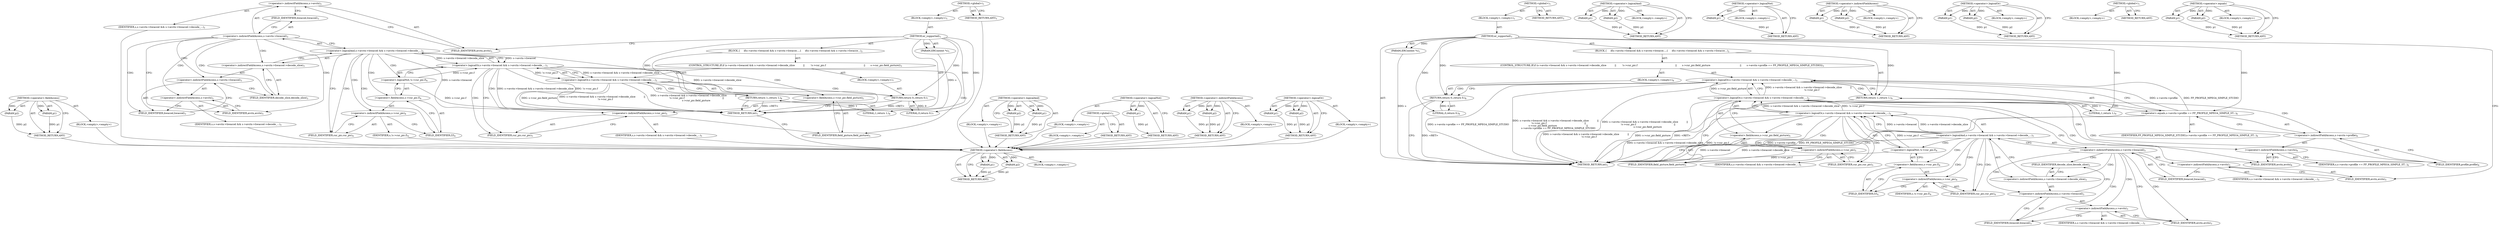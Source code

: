 digraph "&lt;global&gt;" {
vulnerable_89 [label=<(METHOD,&lt;operator&gt;.fieldAccess)>];
vulnerable_90 [label=<(PARAM,p1)>];
vulnerable_91 [label=<(PARAM,p2)>];
vulnerable_92 [label=<(BLOCK,&lt;empty&gt;,&lt;empty&gt;)>];
vulnerable_93 [label=<(METHOD_RETURN,ANY)>];
vulnerable_6 [label=<(METHOD,&lt;global&gt;)<SUB>1</SUB>>];
vulnerable_7 [label=<(BLOCK,&lt;empty&gt;,&lt;empty&gt;)<SUB>1</SUB>>];
vulnerable_8 [label=<(METHOD,er_supported)<SUB>1</SUB>>];
vulnerable_9 [label=<(PARAM,ERContext *s)<SUB>1</SUB>>];
vulnerable_10 [label=<(BLOCK,{
     if(s-&gt;avctx-&gt;hwaccel &amp;&amp; s-&gt;avctx-&gt;hwacce...,{
     if(s-&gt;avctx-&gt;hwaccel &amp;&amp; s-&gt;avctx-&gt;hwacce...)<SUB>2</SUB>>];
vulnerable_11 [label=<(CONTROL_STRUCTURE,IF,if (s-&gt;avctx-&gt;hwaccel &amp;&amp; s-&gt;avctx-&gt;hwaccel-&gt;decode_slice           ||
        !s-&gt;cur_pic.f                                                  ||
       s-&gt;cur_pic.field_picture                                       ||
       s-&gt;avctx-&gt;profile == FF_PROFILE_MPEG4_SIMPLE_STUDIO))<SUB>3</SUB>>];
vulnerable_12 [label=<(&lt;operator&gt;.logicalOr,s-&gt;avctx-&gt;hwaccel &amp;&amp; s-&gt;avctx-&gt;hwaccel-&gt;decode_...)<SUB>3</SUB>>];
vulnerable_13 [label=<(&lt;operator&gt;.logicalOr,s-&gt;avctx-&gt;hwaccel &amp;&amp; s-&gt;avctx-&gt;hwaccel-&gt;decode_...)<SUB>3</SUB>>];
vulnerable_14 [label=<(&lt;operator&gt;.logicalOr,s-&gt;avctx-&gt;hwaccel &amp;&amp; s-&gt;avctx-&gt;hwaccel-&gt;decode_...)<SUB>3</SUB>>];
vulnerable_15 [label=<(&lt;operator&gt;.logicalAnd,s-&gt;avctx-&gt;hwaccel &amp;&amp; s-&gt;avctx-&gt;hwaccel-&gt;decode_...)<SUB>3</SUB>>];
vulnerable_16 [label=<(&lt;operator&gt;.indirectFieldAccess,s-&gt;avctx-&gt;hwaccel)<SUB>3</SUB>>];
vulnerable_17 [label=<(&lt;operator&gt;.indirectFieldAccess,s-&gt;avctx)<SUB>3</SUB>>];
vulnerable_18 [label=<(IDENTIFIER,s,s-&gt;avctx-&gt;hwaccel &amp;&amp; s-&gt;avctx-&gt;hwaccel-&gt;decode_...)<SUB>3</SUB>>];
vulnerable_19 [label=<(FIELD_IDENTIFIER,avctx,avctx)<SUB>3</SUB>>];
vulnerable_20 [label=<(FIELD_IDENTIFIER,hwaccel,hwaccel)<SUB>3</SUB>>];
vulnerable_21 [label=<(&lt;operator&gt;.indirectFieldAccess,s-&gt;avctx-&gt;hwaccel-&gt;decode_slice)<SUB>3</SUB>>];
vulnerable_22 [label=<(&lt;operator&gt;.indirectFieldAccess,s-&gt;avctx-&gt;hwaccel)<SUB>3</SUB>>];
vulnerable_23 [label=<(&lt;operator&gt;.indirectFieldAccess,s-&gt;avctx)<SUB>3</SUB>>];
vulnerable_24 [label=<(IDENTIFIER,s,s-&gt;avctx-&gt;hwaccel &amp;&amp; s-&gt;avctx-&gt;hwaccel-&gt;decode_...)<SUB>3</SUB>>];
vulnerable_25 [label=<(FIELD_IDENTIFIER,avctx,avctx)<SUB>3</SUB>>];
vulnerable_26 [label=<(FIELD_IDENTIFIER,hwaccel,hwaccel)<SUB>3</SUB>>];
vulnerable_27 [label=<(FIELD_IDENTIFIER,decode_slice,decode_slice)<SUB>3</SUB>>];
vulnerable_28 [label=<(&lt;operator&gt;.logicalNot,!s-&gt;cur_pic.f)<SUB>4</SUB>>];
vulnerable_29 [label=<(&lt;operator&gt;.fieldAccess,s-&gt;cur_pic.f)<SUB>4</SUB>>];
vulnerable_30 [label=<(&lt;operator&gt;.indirectFieldAccess,s-&gt;cur_pic)<SUB>4</SUB>>];
vulnerable_31 [label=<(IDENTIFIER,s,!s-&gt;cur_pic.f)<SUB>4</SUB>>];
vulnerable_32 [label=<(FIELD_IDENTIFIER,cur_pic,cur_pic)<SUB>4</SUB>>];
vulnerable_33 [label=<(FIELD_IDENTIFIER,f,f)<SUB>4</SUB>>];
vulnerable_34 [label=<(&lt;operator&gt;.fieldAccess,s-&gt;cur_pic.field_picture)<SUB>5</SUB>>];
vulnerable_35 [label=<(&lt;operator&gt;.indirectFieldAccess,s-&gt;cur_pic)<SUB>5</SUB>>];
vulnerable_36 [label=<(IDENTIFIER,s,s-&gt;avctx-&gt;hwaccel &amp;&amp; s-&gt;avctx-&gt;hwaccel-&gt;decode_...)<SUB>5</SUB>>];
vulnerable_37 [label=<(FIELD_IDENTIFIER,cur_pic,cur_pic)<SUB>5</SUB>>];
vulnerable_38 [label=<(FIELD_IDENTIFIER,field_picture,field_picture)<SUB>5</SUB>>];
vulnerable_39 [label=<(&lt;operator&gt;.equals,s-&gt;avctx-&gt;profile == FF_PROFILE_MPEG4_SIMPLE_ST...)<SUB>6</SUB>>];
vulnerable_40 [label=<(&lt;operator&gt;.indirectFieldAccess,s-&gt;avctx-&gt;profile)<SUB>6</SUB>>];
vulnerable_41 [label=<(&lt;operator&gt;.indirectFieldAccess,s-&gt;avctx)<SUB>6</SUB>>];
vulnerable_42 [label=<(IDENTIFIER,s,s-&gt;avctx-&gt;profile == FF_PROFILE_MPEG4_SIMPLE_ST...)<SUB>6</SUB>>];
vulnerable_43 [label=<(FIELD_IDENTIFIER,avctx,avctx)<SUB>6</SUB>>];
vulnerable_44 [label=<(FIELD_IDENTIFIER,profile,profile)<SUB>6</SUB>>];
vulnerable_45 [label=<(IDENTIFIER,FF_PROFILE_MPEG4_SIMPLE_STUDIO,s-&gt;avctx-&gt;profile == FF_PROFILE_MPEG4_SIMPLE_ST...)<SUB>6</SUB>>];
vulnerable_46 [label=<(BLOCK,&lt;empty&gt;,&lt;empty&gt;)<SUB>8</SUB>>];
vulnerable_47 [label=<(RETURN,return 0;,return 0;)<SUB>8</SUB>>];
vulnerable_48 [label=<(LITERAL,0,return 0;)<SUB>8</SUB>>];
vulnerable_49 [label=<(RETURN,return 1;,return 1;)<SUB>9</SUB>>];
vulnerable_50 [label=<(LITERAL,1,return 1;)<SUB>9</SUB>>];
vulnerable_51 [label=<(METHOD_RETURN,int)<SUB>1</SUB>>];
vulnerable_53 [label=<(METHOD_RETURN,ANY)<SUB>1</SUB>>];
vulnerable_75 [label=<(METHOD,&lt;operator&gt;.logicalAnd)>];
vulnerable_76 [label=<(PARAM,p1)>];
vulnerable_77 [label=<(PARAM,p2)>];
vulnerable_78 [label=<(BLOCK,&lt;empty&gt;,&lt;empty&gt;)>];
vulnerable_79 [label=<(METHOD_RETURN,ANY)>];
vulnerable_85 [label=<(METHOD,&lt;operator&gt;.logicalNot)>];
vulnerable_86 [label=<(PARAM,p1)>];
vulnerable_87 [label=<(BLOCK,&lt;empty&gt;,&lt;empty&gt;)>];
vulnerable_88 [label=<(METHOD_RETURN,ANY)>];
vulnerable_80 [label=<(METHOD,&lt;operator&gt;.indirectFieldAccess)>];
vulnerable_81 [label=<(PARAM,p1)>];
vulnerable_82 [label=<(PARAM,p2)>];
vulnerable_83 [label=<(BLOCK,&lt;empty&gt;,&lt;empty&gt;)>];
vulnerable_84 [label=<(METHOD_RETURN,ANY)>];
vulnerable_70 [label=<(METHOD,&lt;operator&gt;.logicalOr)>];
vulnerable_71 [label=<(PARAM,p1)>];
vulnerable_72 [label=<(PARAM,p2)>];
vulnerable_73 [label=<(BLOCK,&lt;empty&gt;,&lt;empty&gt;)>];
vulnerable_74 [label=<(METHOD_RETURN,ANY)>];
vulnerable_64 [label=<(METHOD,&lt;global&gt;)<SUB>1</SUB>>];
vulnerable_65 [label=<(BLOCK,&lt;empty&gt;,&lt;empty&gt;)>];
vulnerable_66 [label=<(METHOD_RETURN,ANY)>];
vulnerable_94 [label=<(METHOD,&lt;operator&gt;.equals)>];
vulnerable_95 [label=<(PARAM,p1)>];
vulnerable_96 [label=<(PARAM,p2)>];
vulnerable_97 [label=<(BLOCK,&lt;empty&gt;,&lt;empty&gt;)>];
vulnerable_98 [label=<(METHOD_RETURN,ANY)>];
fixed_81 [label=<(METHOD,&lt;operator&gt;.fieldAccess)>];
fixed_82 [label=<(PARAM,p1)>];
fixed_83 [label=<(PARAM,p2)>];
fixed_84 [label=<(BLOCK,&lt;empty&gt;,&lt;empty&gt;)>];
fixed_85 [label=<(METHOD_RETURN,ANY)>];
fixed_6 [label=<(METHOD,&lt;global&gt;)<SUB>1</SUB>>];
fixed_7 [label=<(BLOCK,&lt;empty&gt;,&lt;empty&gt;)<SUB>1</SUB>>];
fixed_8 [label=<(METHOD,er_supported)<SUB>1</SUB>>];
fixed_9 [label=<(PARAM,ERContext *s)<SUB>1</SUB>>];
fixed_10 [label=<(BLOCK,{
     if(s-&gt;avctx-&gt;hwaccel &amp;&amp; s-&gt;avctx-&gt;hwacce...,{
     if(s-&gt;avctx-&gt;hwaccel &amp;&amp; s-&gt;avctx-&gt;hwacce...)<SUB>2</SUB>>];
fixed_11 [label=<(CONTROL_STRUCTURE,IF,if (s-&gt;avctx-&gt;hwaccel &amp;&amp; s-&gt;avctx-&gt;hwaccel-&gt;decode_slice           ||
        !s-&gt;cur_pic.f                                                  ||
       s-&gt;cur_pic.field_picture))<SUB>3</SUB>>];
fixed_12 [label=<(&lt;operator&gt;.logicalOr,s-&gt;avctx-&gt;hwaccel &amp;&amp; s-&gt;avctx-&gt;hwaccel-&gt;decode_...)<SUB>3</SUB>>];
fixed_13 [label=<(&lt;operator&gt;.logicalOr,s-&gt;avctx-&gt;hwaccel &amp;&amp; s-&gt;avctx-&gt;hwaccel-&gt;decode_...)<SUB>3</SUB>>];
fixed_14 [label=<(&lt;operator&gt;.logicalAnd,s-&gt;avctx-&gt;hwaccel &amp;&amp; s-&gt;avctx-&gt;hwaccel-&gt;decode_...)<SUB>3</SUB>>];
fixed_15 [label=<(&lt;operator&gt;.indirectFieldAccess,s-&gt;avctx-&gt;hwaccel)<SUB>3</SUB>>];
fixed_16 [label=<(&lt;operator&gt;.indirectFieldAccess,s-&gt;avctx)<SUB>3</SUB>>];
fixed_17 [label=<(IDENTIFIER,s,s-&gt;avctx-&gt;hwaccel &amp;&amp; s-&gt;avctx-&gt;hwaccel-&gt;decode_...)<SUB>3</SUB>>];
fixed_18 [label=<(FIELD_IDENTIFIER,avctx,avctx)<SUB>3</SUB>>];
fixed_19 [label=<(FIELD_IDENTIFIER,hwaccel,hwaccel)<SUB>3</SUB>>];
fixed_20 [label=<(&lt;operator&gt;.indirectFieldAccess,s-&gt;avctx-&gt;hwaccel-&gt;decode_slice)<SUB>3</SUB>>];
fixed_21 [label=<(&lt;operator&gt;.indirectFieldAccess,s-&gt;avctx-&gt;hwaccel)<SUB>3</SUB>>];
fixed_22 [label=<(&lt;operator&gt;.indirectFieldAccess,s-&gt;avctx)<SUB>3</SUB>>];
fixed_23 [label=<(IDENTIFIER,s,s-&gt;avctx-&gt;hwaccel &amp;&amp; s-&gt;avctx-&gt;hwaccel-&gt;decode_...)<SUB>3</SUB>>];
fixed_24 [label=<(FIELD_IDENTIFIER,avctx,avctx)<SUB>3</SUB>>];
fixed_25 [label=<(FIELD_IDENTIFIER,hwaccel,hwaccel)<SUB>3</SUB>>];
fixed_26 [label=<(FIELD_IDENTIFIER,decode_slice,decode_slice)<SUB>3</SUB>>];
fixed_27 [label=<(&lt;operator&gt;.logicalNot,!s-&gt;cur_pic.f)<SUB>4</SUB>>];
fixed_28 [label=<(&lt;operator&gt;.fieldAccess,s-&gt;cur_pic.f)<SUB>4</SUB>>];
fixed_29 [label=<(&lt;operator&gt;.indirectFieldAccess,s-&gt;cur_pic)<SUB>4</SUB>>];
fixed_30 [label=<(IDENTIFIER,s,!s-&gt;cur_pic.f)<SUB>4</SUB>>];
fixed_31 [label=<(FIELD_IDENTIFIER,cur_pic,cur_pic)<SUB>4</SUB>>];
fixed_32 [label=<(FIELD_IDENTIFIER,f,f)<SUB>4</SUB>>];
fixed_33 [label=<(&lt;operator&gt;.fieldAccess,s-&gt;cur_pic.field_picture)<SUB>5</SUB>>];
fixed_34 [label=<(&lt;operator&gt;.indirectFieldAccess,s-&gt;cur_pic)<SUB>5</SUB>>];
fixed_35 [label=<(IDENTIFIER,s,s-&gt;avctx-&gt;hwaccel &amp;&amp; s-&gt;avctx-&gt;hwaccel-&gt;decode_...)<SUB>5</SUB>>];
fixed_36 [label=<(FIELD_IDENTIFIER,cur_pic,cur_pic)<SUB>5</SUB>>];
fixed_37 [label=<(FIELD_IDENTIFIER,field_picture,field_picture)<SUB>5</SUB>>];
fixed_38 [label=<(BLOCK,&lt;empty&gt;,&lt;empty&gt;)<SUB>7</SUB>>];
fixed_39 [label=<(RETURN,return 0;,return 0;)<SUB>7</SUB>>];
fixed_40 [label=<(LITERAL,0,return 0;)<SUB>7</SUB>>];
fixed_41 [label=<(RETURN,return 1;,return 1;)<SUB>8</SUB>>];
fixed_42 [label=<(LITERAL,1,return 1;)<SUB>8</SUB>>];
fixed_43 [label=<(METHOD_RETURN,int)<SUB>1</SUB>>];
fixed_45 [label=<(METHOD_RETURN,ANY)<SUB>1</SUB>>];
fixed_67 [label=<(METHOD,&lt;operator&gt;.logicalAnd)>];
fixed_68 [label=<(PARAM,p1)>];
fixed_69 [label=<(PARAM,p2)>];
fixed_70 [label=<(BLOCK,&lt;empty&gt;,&lt;empty&gt;)>];
fixed_71 [label=<(METHOD_RETURN,ANY)>];
fixed_77 [label=<(METHOD,&lt;operator&gt;.logicalNot)>];
fixed_78 [label=<(PARAM,p1)>];
fixed_79 [label=<(BLOCK,&lt;empty&gt;,&lt;empty&gt;)>];
fixed_80 [label=<(METHOD_RETURN,ANY)>];
fixed_72 [label=<(METHOD,&lt;operator&gt;.indirectFieldAccess)>];
fixed_73 [label=<(PARAM,p1)>];
fixed_74 [label=<(PARAM,p2)>];
fixed_75 [label=<(BLOCK,&lt;empty&gt;,&lt;empty&gt;)>];
fixed_76 [label=<(METHOD_RETURN,ANY)>];
fixed_62 [label=<(METHOD,&lt;operator&gt;.logicalOr)>];
fixed_63 [label=<(PARAM,p1)>];
fixed_64 [label=<(PARAM,p2)>];
fixed_65 [label=<(BLOCK,&lt;empty&gt;,&lt;empty&gt;)>];
fixed_66 [label=<(METHOD_RETURN,ANY)>];
fixed_56 [label=<(METHOD,&lt;global&gt;)<SUB>1</SUB>>];
fixed_57 [label=<(BLOCK,&lt;empty&gt;,&lt;empty&gt;)>];
fixed_58 [label=<(METHOD_RETURN,ANY)>];
vulnerable_89 -> vulnerable_90  [key=0, label="AST: "];
vulnerable_89 -> vulnerable_90  [key=1, label="DDG: "];
vulnerable_89 -> vulnerable_92  [key=0, label="AST: "];
vulnerable_89 -> vulnerable_91  [key=0, label="AST: "];
vulnerable_89 -> vulnerable_91  [key=1, label="DDG: "];
vulnerable_89 -> vulnerable_93  [key=0, label="AST: "];
vulnerable_89 -> vulnerable_93  [key=1, label="CFG: "];
vulnerable_90 -> vulnerable_93  [key=0, label="DDG: p1"];
vulnerable_91 -> vulnerable_93  [key=0, label="DDG: p2"];
vulnerable_6 -> vulnerable_7  [key=0, label="AST: "];
vulnerable_6 -> vulnerable_53  [key=0, label="AST: "];
vulnerable_6 -> vulnerable_53  [key=1, label="CFG: "];
vulnerable_7 -> vulnerable_8  [key=0, label="AST: "];
vulnerable_8 -> vulnerable_9  [key=0, label="AST: "];
vulnerable_8 -> vulnerable_9  [key=1, label="DDG: "];
vulnerable_8 -> vulnerable_10  [key=0, label="AST: "];
vulnerable_8 -> vulnerable_51  [key=0, label="AST: "];
vulnerable_8 -> vulnerable_19  [key=0, label="CFG: "];
vulnerable_8 -> vulnerable_49  [key=0, label="DDG: "];
vulnerable_8 -> vulnerable_50  [key=0, label="DDG: "];
vulnerable_8 -> vulnerable_47  [key=0, label="DDG: "];
vulnerable_8 -> vulnerable_39  [key=0, label="DDG: "];
vulnerable_8 -> vulnerable_48  [key=0, label="DDG: "];
vulnerable_9 -> vulnerable_51  [key=0, label="DDG: s"];
vulnerable_10 -> vulnerable_11  [key=0, label="AST: "];
vulnerable_10 -> vulnerable_49  [key=0, label="AST: "];
vulnerable_11 -> vulnerable_12  [key=0, label="AST: "];
vulnerable_11 -> vulnerable_46  [key=0, label="AST: "];
vulnerable_12 -> vulnerable_13  [key=0, label="AST: "];
vulnerable_12 -> vulnerable_39  [key=0, label="AST: "];
vulnerable_12 -> vulnerable_47  [key=0, label="CFG: "];
vulnerable_12 -> vulnerable_47  [key=1, label="CDG: "];
vulnerable_12 -> vulnerable_49  [key=0, label="CFG: "];
vulnerable_12 -> vulnerable_49  [key=1, label="CDG: "];
vulnerable_12 -> vulnerable_51  [key=0, label="DDG: s-&gt;avctx-&gt;hwaccel &amp;&amp; s-&gt;avctx-&gt;hwaccel-&gt;decode_slice           ||
        !s-&gt;cur_pic.f                                                  ||
       s-&gt;cur_pic.field_picture"];
vulnerable_12 -> vulnerable_51  [key=1, label="DDG: s-&gt;avctx-&gt;profile == FF_PROFILE_MPEG4_SIMPLE_STUDIO"];
vulnerable_12 -> vulnerable_51  [key=2, label="DDG: s-&gt;avctx-&gt;hwaccel &amp;&amp; s-&gt;avctx-&gt;hwaccel-&gt;decode_slice           ||
        !s-&gt;cur_pic.f                                                  ||
       s-&gt;cur_pic.field_picture                                       ||
       s-&gt;avctx-&gt;profile == FF_PROFILE_MPEG4_SIMPLE_STUDIO"];
vulnerable_13 -> vulnerable_14  [key=0, label="AST: "];
vulnerable_13 -> vulnerable_34  [key=0, label="AST: "];
vulnerable_13 -> vulnerable_12  [key=0, label="CFG: "];
vulnerable_13 -> vulnerable_12  [key=1, label="DDG: s-&gt;avctx-&gt;hwaccel &amp;&amp; s-&gt;avctx-&gt;hwaccel-&gt;decode_slice           ||
        !s-&gt;cur_pic.f"];
vulnerable_13 -> vulnerable_12  [key=2, label="DDG: s-&gt;cur_pic.field_picture"];
vulnerable_13 -> vulnerable_43  [key=0, label="CFG: "];
vulnerable_13 -> vulnerable_43  [key=1, label="CDG: "];
vulnerable_13 -> vulnerable_51  [key=0, label="DDG: s-&gt;avctx-&gt;hwaccel &amp;&amp; s-&gt;avctx-&gt;hwaccel-&gt;decode_slice           ||
        !s-&gt;cur_pic.f"];
vulnerable_13 -> vulnerable_51  [key=1, label="DDG: s-&gt;cur_pic.field_picture"];
vulnerable_13 -> vulnerable_41  [key=0, label="CDG: "];
vulnerable_13 -> vulnerable_40  [key=0, label="CDG: "];
vulnerable_13 -> vulnerable_44  [key=0, label="CDG: "];
vulnerable_13 -> vulnerable_39  [key=0, label="CDG: "];
vulnerable_14 -> vulnerable_15  [key=0, label="AST: "];
vulnerable_14 -> vulnerable_28  [key=0, label="AST: "];
vulnerable_14 -> vulnerable_13  [key=0, label="CFG: "];
vulnerable_14 -> vulnerable_13  [key=1, label="DDG: s-&gt;avctx-&gt;hwaccel &amp;&amp; s-&gt;avctx-&gt;hwaccel-&gt;decode_slice"];
vulnerable_14 -> vulnerable_13  [key=2, label="DDG: !s-&gt;cur_pic.f"];
vulnerable_14 -> vulnerable_37  [key=0, label="CFG: "];
vulnerable_14 -> vulnerable_37  [key=1, label="CDG: "];
vulnerable_14 -> vulnerable_51  [key=0, label="DDG: s-&gt;avctx-&gt;hwaccel &amp;&amp; s-&gt;avctx-&gt;hwaccel-&gt;decode_slice"];
vulnerable_14 -> vulnerable_51  [key=1, label="DDG: !s-&gt;cur_pic.f"];
vulnerable_14 -> vulnerable_34  [key=0, label="CDG: "];
vulnerable_14 -> vulnerable_38  [key=0, label="CDG: "];
vulnerable_14 -> vulnerable_35  [key=0, label="CDG: "];
vulnerable_15 -> vulnerable_16  [key=0, label="AST: "];
vulnerable_15 -> vulnerable_21  [key=0, label="AST: "];
vulnerable_15 -> vulnerable_14  [key=0, label="CFG: "];
vulnerable_15 -> vulnerable_14  [key=1, label="DDG: s-&gt;avctx-&gt;hwaccel"];
vulnerable_15 -> vulnerable_14  [key=2, label="DDG: s-&gt;avctx-&gt;hwaccel-&gt;decode_slice"];
vulnerable_15 -> vulnerable_32  [key=0, label="CFG: "];
vulnerable_15 -> vulnerable_32  [key=1, label="CDG: "];
vulnerable_15 -> vulnerable_51  [key=0, label="DDG: s-&gt;avctx-&gt;hwaccel"];
vulnerable_15 -> vulnerable_51  [key=1, label="DDG: s-&gt;avctx-&gt;hwaccel-&gt;decode_slice"];
vulnerable_15 -> vulnerable_30  [key=0, label="CDG: "];
vulnerable_15 -> vulnerable_33  [key=0, label="CDG: "];
vulnerable_15 -> vulnerable_28  [key=0, label="CDG: "];
vulnerable_15 -> vulnerable_29  [key=0, label="CDG: "];
vulnerable_16 -> vulnerable_17  [key=0, label="AST: "];
vulnerable_16 -> vulnerable_20  [key=0, label="AST: "];
vulnerable_16 -> vulnerable_15  [key=0, label="CFG: "];
vulnerable_16 -> vulnerable_25  [key=0, label="CFG: "];
vulnerable_16 -> vulnerable_25  [key=1, label="CDG: "];
vulnerable_16 -> vulnerable_21  [key=0, label="CDG: "];
vulnerable_16 -> vulnerable_26  [key=0, label="CDG: "];
vulnerable_16 -> vulnerable_23  [key=0, label="CDG: "];
vulnerable_16 -> vulnerable_22  [key=0, label="CDG: "];
vulnerable_16 -> vulnerable_27  [key=0, label="CDG: "];
vulnerable_17 -> vulnerable_18  [key=0, label="AST: "];
vulnerable_17 -> vulnerable_19  [key=0, label="AST: "];
vulnerable_17 -> vulnerable_20  [key=0, label="CFG: "];
vulnerable_19 -> vulnerable_17  [key=0, label="CFG: "];
vulnerable_20 -> vulnerable_16  [key=0, label="CFG: "];
vulnerable_21 -> vulnerable_22  [key=0, label="AST: "];
vulnerable_21 -> vulnerable_27  [key=0, label="AST: "];
vulnerable_21 -> vulnerable_15  [key=0, label="CFG: "];
vulnerable_22 -> vulnerable_23  [key=0, label="AST: "];
vulnerable_22 -> vulnerable_26  [key=0, label="AST: "];
vulnerable_22 -> vulnerable_27  [key=0, label="CFG: "];
vulnerable_23 -> vulnerable_24  [key=0, label="AST: "];
vulnerable_23 -> vulnerable_25  [key=0, label="AST: "];
vulnerable_23 -> vulnerable_26  [key=0, label="CFG: "];
vulnerable_25 -> vulnerable_23  [key=0, label="CFG: "];
vulnerable_26 -> vulnerable_22  [key=0, label="CFG: "];
vulnerable_27 -> vulnerable_21  [key=0, label="CFG: "];
vulnerable_28 -> vulnerable_29  [key=0, label="AST: "];
vulnerable_28 -> vulnerable_14  [key=0, label="CFG: "];
vulnerable_28 -> vulnerable_14  [key=1, label="DDG: s-&gt;cur_pic.f"];
vulnerable_28 -> vulnerable_51  [key=0, label="DDG: s-&gt;cur_pic.f"];
vulnerable_29 -> vulnerable_30  [key=0, label="AST: "];
vulnerable_29 -> vulnerable_33  [key=0, label="AST: "];
vulnerable_29 -> vulnerable_28  [key=0, label="CFG: "];
vulnerable_30 -> vulnerable_31  [key=0, label="AST: "];
vulnerable_30 -> vulnerable_32  [key=0, label="AST: "];
vulnerable_30 -> vulnerable_33  [key=0, label="CFG: "];
vulnerable_32 -> vulnerable_30  [key=0, label="CFG: "];
vulnerable_33 -> vulnerable_29  [key=0, label="CFG: "];
vulnerable_34 -> vulnerable_35  [key=0, label="AST: "];
vulnerable_34 -> vulnerable_38  [key=0, label="AST: "];
vulnerable_34 -> vulnerable_13  [key=0, label="CFG: "];
vulnerable_35 -> vulnerable_36  [key=0, label="AST: "];
vulnerable_35 -> vulnerable_37  [key=0, label="AST: "];
vulnerable_35 -> vulnerable_38  [key=0, label="CFG: "];
vulnerable_37 -> vulnerable_35  [key=0, label="CFG: "];
vulnerable_38 -> vulnerable_34  [key=0, label="CFG: "];
vulnerable_39 -> vulnerable_40  [key=0, label="AST: "];
vulnerable_39 -> vulnerable_45  [key=0, label="AST: "];
vulnerable_39 -> vulnerable_12  [key=0, label="CFG: "];
vulnerable_39 -> vulnerable_12  [key=1, label="DDG: s-&gt;avctx-&gt;profile"];
vulnerable_39 -> vulnerable_12  [key=2, label="DDG: FF_PROFILE_MPEG4_SIMPLE_STUDIO"];
vulnerable_39 -> vulnerable_51  [key=0, label="DDG: s-&gt;avctx-&gt;profile"];
vulnerable_39 -> vulnerable_51  [key=1, label="DDG: FF_PROFILE_MPEG4_SIMPLE_STUDIO"];
vulnerable_40 -> vulnerable_41  [key=0, label="AST: "];
vulnerable_40 -> vulnerable_44  [key=0, label="AST: "];
vulnerable_40 -> vulnerable_39  [key=0, label="CFG: "];
vulnerable_41 -> vulnerable_42  [key=0, label="AST: "];
vulnerable_41 -> vulnerable_43  [key=0, label="AST: "];
vulnerable_41 -> vulnerable_44  [key=0, label="CFG: "];
vulnerable_43 -> vulnerable_41  [key=0, label="CFG: "];
vulnerable_44 -> vulnerable_40  [key=0, label="CFG: "];
vulnerable_46 -> vulnerable_47  [key=0, label="AST: "];
vulnerable_47 -> vulnerable_48  [key=0, label="AST: "];
vulnerable_47 -> vulnerable_51  [key=0, label="CFG: "];
vulnerable_47 -> vulnerable_51  [key=1, label="DDG: &lt;RET&gt;"];
vulnerable_48 -> vulnerable_47  [key=0, label="DDG: 0"];
vulnerable_49 -> vulnerable_50  [key=0, label="AST: "];
vulnerable_49 -> vulnerable_51  [key=0, label="CFG: "];
vulnerable_49 -> vulnerable_51  [key=1, label="DDG: &lt;RET&gt;"];
vulnerable_50 -> vulnerable_49  [key=0, label="DDG: 1"];
vulnerable_75 -> vulnerable_76  [key=0, label="AST: "];
vulnerable_75 -> vulnerable_76  [key=1, label="DDG: "];
vulnerable_75 -> vulnerable_78  [key=0, label="AST: "];
vulnerable_75 -> vulnerable_77  [key=0, label="AST: "];
vulnerable_75 -> vulnerable_77  [key=1, label="DDG: "];
vulnerable_75 -> vulnerable_79  [key=0, label="AST: "];
vulnerable_75 -> vulnerable_79  [key=1, label="CFG: "];
vulnerable_76 -> vulnerable_79  [key=0, label="DDG: p1"];
vulnerable_77 -> vulnerable_79  [key=0, label="DDG: p2"];
vulnerable_85 -> vulnerable_86  [key=0, label="AST: "];
vulnerable_85 -> vulnerable_86  [key=1, label="DDG: "];
vulnerable_85 -> vulnerable_87  [key=0, label="AST: "];
vulnerable_85 -> vulnerable_88  [key=0, label="AST: "];
vulnerable_85 -> vulnerable_88  [key=1, label="CFG: "];
vulnerable_86 -> vulnerable_88  [key=0, label="DDG: p1"];
vulnerable_80 -> vulnerable_81  [key=0, label="AST: "];
vulnerable_80 -> vulnerable_81  [key=1, label="DDG: "];
vulnerable_80 -> vulnerable_83  [key=0, label="AST: "];
vulnerable_80 -> vulnerable_82  [key=0, label="AST: "];
vulnerable_80 -> vulnerable_82  [key=1, label="DDG: "];
vulnerable_80 -> vulnerable_84  [key=0, label="AST: "];
vulnerable_80 -> vulnerable_84  [key=1, label="CFG: "];
vulnerable_81 -> vulnerable_84  [key=0, label="DDG: p1"];
vulnerable_82 -> vulnerable_84  [key=0, label="DDG: p2"];
vulnerable_70 -> vulnerable_71  [key=0, label="AST: "];
vulnerable_70 -> vulnerable_71  [key=1, label="DDG: "];
vulnerable_70 -> vulnerable_73  [key=0, label="AST: "];
vulnerable_70 -> vulnerable_72  [key=0, label="AST: "];
vulnerable_70 -> vulnerable_72  [key=1, label="DDG: "];
vulnerable_70 -> vulnerable_74  [key=0, label="AST: "];
vulnerable_70 -> vulnerable_74  [key=1, label="CFG: "];
vulnerable_71 -> vulnerable_74  [key=0, label="DDG: p1"];
vulnerable_72 -> vulnerable_74  [key=0, label="DDG: p2"];
vulnerable_64 -> vulnerable_65  [key=0, label="AST: "];
vulnerable_64 -> vulnerable_66  [key=0, label="AST: "];
vulnerable_64 -> vulnerable_66  [key=1, label="CFG: "];
vulnerable_94 -> vulnerable_95  [key=0, label="AST: "];
vulnerable_94 -> vulnerable_95  [key=1, label="DDG: "];
vulnerable_94 -> vulnerable_97  [key=0, label="AST: "];
vulnerable_94 -> vulnerable_96  [key=0, label="AST: "];
vulnerable_94 -> vulnerable_96  [key=1, label="DDG: "];
vulnerable_94 -> vulnerable_98  [key=0, label="AST: "];
vulnerable_94 -> vulnerable_98  [key=1, label="CFG: "];
vulnerable_95 -> vulnerable_98  [key=0, label="DDG: p1"];
vulnerable_96 -> vulnerable_98  [key=0, label="DDG: p2"];
fixed_81 -> fixed_82  [key=0, label="AST: "];
fixed_81 -> fixed_82  [key=1, label="DDG: "];
fixed_81 -> fixed_84  [key=0, label="AST: "];
fixed_81 -> fixed_83  [key=0, label="AST: "];
fixed_81 -> fixed_83  [key=1, label="DDG: "];
fixed_81 -> fixed_85  [key=0, label="AST: "];
fixed_81 -> fixed_85  [key=1, label="CFG: "];
fixed_82 -> fixed_85  [key=0, label="DDG: p1"];
fixed_83 -> fixed_85  [key=0, label="DDG: p2"];
fixed_84 -> vulnerable_89  [key=0];
fixed_85 -> vulnerable_89  [key=0];
fixed_6 -> fixed_7  [key=0, label="AST: "];
fixed_6 -> fixed_45  [key=0, label="AST: "];
fixed_6 -> fixed_45  [key=1, label="CFG: "];
fixed_7 -> fixed_8  [key=0, label="AST: "];
fixed_8 -> fixed_9  [key=0, label="AST: "];
fixed_8 -> fixed_9  [key=1, label="DDG: "];
fixed_8 -> fixed_10  [key=0, label="AST: "];
fixed_8 -> fixed_43  [key=0, label="AST: "];
fixed_8 -> fixed_18  [key=0, label="CFG: "];
fixed_8 -> fixed_41  [key=0, label="DDG: "];
fixed_8 -> fixed_42  [key=0, label="DDG: "];
fixed_8 -> fixed_39  [key=0, label="DDG: "];
fixed_8 -> fixed_40  [key=0, label="DDG: "];
fixed_9 -> fixed_43  [key=0, label="DDG: s"];
fixed_10 -> fixed_11  [key=0, label="AST: "];
fixed_10 -> fixed_41  [key=0, label="AST: "];
fixed_11 -> fixed_12  [key=0, label="AST: "];
fixed_11 -> fixed_38  [key=0, label="AST: "];
fixed_12 -> fixed_13  [key=0, label="AST: "];
fixed_12 -> fixed_33  [key=0, label="AST: "];
fixed_12 -> fixed_39  [key=0, label="CFG: "];
fixed_12 -> fixed_39  [key=1, label="CDG: "];
fixed_12 -> fixed_41  [key=0, label="CFG: "];
fixed_12 -> fixed_41  [key=1, label="CDG: "];
fixed_12 -> fixed_43  [key=0, label="DDG: s-&gt;avctx-&gt;hwaccel &amp;&amp; s-&gt;avctx-&gt;hwaccel-&gt;decode_slice           ||
        !s-&gt;cur_pic.f"];
fixed_12 -> fixed_43  [key=1, label="DDG: s-&gt;cur_pic.field_picture"];
fixed_12 -> fixed_43  [key=2, label="DDG: s-&gt;avctx-&gt;hwaccel &amp;&amp; s-&gt;avctx-&gt;hwaccel-&gt;decode_slice           ||
        !s-&gt;cur_pic.f                                                  ||
       s-&gt;cur_pic.field_picture"];
fixed_13 -> fixed_14  [key=0, label="AST: "];
fixed_13 -> fixed_27  [key=0, label="AST: "];
fixed_13 -> fixed_12  [key=0, label="CFG: "];
fixed_13 -> fixed_12  [key=1, label="DDG: s-&gt;avctx-&gt;hwaccel &amp;&amp; s-&gt;avctx-&gt;hwaccel-&gt;decode_slice"];
fixed_13 -> fixed_12  [key=2, label="DDG: !s-&gt;cur_pic.f"];
fixed_13 -> fixed_36  [key=0, label="CFG: "];
fixed_13 -> fixed_36  [key=1, label="CDG: "];
fixed_13 -> fixed_43  [key=0, label="DDG: s-&gt;avctx-&gt;hwaccel &amp;&amp; s-&gt;avctx-&gt;hwaccel-&gt;decode_slice"];
fixed_13 -> fixed_43  [key=1, label="DDG: !s-&gt;cur_pic.f"];
fixed_13 -> fixed_34  [key=0, label="CDG: "];
fixed_13 -> fixed_33  [key=0, label="CDG: "];
fixed_13 -> fixed_37  [key=0, label="CDG: "];
fixed_14 -> fixed_15  [key=0, label="AST: "];
fixed_14 -> fixed_20  [key=0, label="AST: "];
fixed_14 -> fixed_13  [key=0, label="CFG: "];
fixed_14 -> fixed_13  [key=1, label="DDG: s-&gt;avctx-&gt;hwaccel"];
fixed_14 -> fixed_13  [key=2, label="DDG: s-&gt;avctx-&gt;hwaccel-&gt;decode_slice"];
fixed_14 -> fixed_31  [key=0, label="CFG: "];
fixed_14 -> fixed_31  [key=1, label="CDG: "];
fixed_14 -> fixed_43  [key=0, label="DDG: s-&gt;avctx-&gt;hwaccel"];
fixed_14 -> fixed_43  [key=1, label="DDG: s-&gt;avctx-&gt;hwaccel-&gt;decode_slice"];
fixed_14 -> fixed_29  [key=0, label="CDG: "];
fixed_14 -> fixed_32  [key=0, label="CDG: "];
fixed_14 -> fixed_28  [key=0, label="CDG: "];
fixed_14 -> fixed_27  [key=0, label="CDG: "];
fixed_15 -> fixed_16  [key=0, label="AST: "];
fixed_15 -> fixed_19  [key=0, label="AST: "];
fixed_15 -> fixed_14  [key=0, label="CFG: "];
fixed_15 -> fixed_24  [key=0, label="CFG: "];
fixed_15 -> fixed_24  [key=1, label="CDG: "];
fixed_15 -> fixed_21  [key=0, label="CDG: "];
fixed_15 -> fixed_26  [key=0, label="CDG: "];
fixed_15 -> fixed_20  [key=0, label="CDG: "];
fixed_15 -> fixed_25  [key=0, label="CDG: "];
fixed_15 -> fixed_22  [key=0, label="CDG: "];
fixed_16 -> fixed_17  [key=0, label="AST: "];
fixed_16 -> fixed_18  [key=0, label="AST: "];
fixed_16 -> fixed_19  [key=0, label="CFG: "];
fixed_17 -> vulnerable_89  [key=0];
fixed_18 -> fixed_16  [key=0, label="CFG: "];
fixed_19 -> fixed_15  [key=0, label="CFG: "];
fixed_20 -> fixed_21  [key=0, label="AST: "];
fixed_20 -> fixed_26  [key=0, label="AST: "];
fixed_20 -> fixed_14  [key=0, label="CFG: "];
fixed_21 -> fixed_22  [key=0, label="AST: "];
fixed_21 -> fixed_25  [key=0, label="AST: "];
fixed_21 -> fixed_26  [key=0, label="CFG: "];
fixed_22 -> fixed_23  [key=0, label="AST: "];
fixed_22 -> fixed_24  [key=0, label="AST: "];
fixed_22 -> fixed_25  [key=0, label="CFG: "];
fixed_23 -> vulnerable_89  [key=0];
fixed_24 -> fixed_22  [key=0, label="CFG: "];
fixed_25 -> fixed_21  [key=0, label="CFG: "];
fixed_26 -> fixed_20  [key=0, label="CFG: "];
fixed_27 -> fixed_28  [key=0, label="AST: "];
fixed_27 -> fixed_13  [key=0, label="CFG: "];
fixed_27 -> fixed_13  [key=1, label="DDG: s-&gt;cur_pic.f"];
fixed_27 -> fixed_43  [key=0, label="DDG: s-&gt;cur_pic.f"];
fixed_28 -> fixed_29  [key=0, label="AST: "];
fixed_28 -> fixed_32  [key=0, label="AST: "];
fixed_28 -> fixed_27  [key=0, label="CFG: "];
fixed_29 -> fixed_30  [key=0, label="AST: "];
fixed_29 -> fixed_31  [key=0, label="AST: "];
fixed_29 -> fixed_32  [key=0, label="CFG: "];
fixed_30 -> vulnerable_89  [key=0];
fixed_31 -> fixed_29  [key=0, label="CFG: "];
fixed_32 -> fixed_28  [key=0, label="CFG: "];
fixed_33 -> fixed_34  [key=0, label="AST: "];
fixed_33 -> fixed_37  [key=0, label="AST: "];
fixed_33 -> fixed_12  [key=0, label="CFG: "];
fixed_34 -> fixed_35  [key=0, label="AST: "];
fixed_34 -> fixed_36  [key=0, label="AST: "];
fixed_34 -> fixed_37  [key=0, label="CFG: "];
fixed_35 -> vulnerable_89  [key=0];
fixed_36 -> fixed_34  [key=0, label="CFG: "];
fixed_37 -> fixed_33  [key=0, label="CFG: "];
fixed_38 -> fixed_39  [key=0, label="AST: "];
fixed_39 -> fixed_40  [key=0, label="AST: "];
fixed_39 -> fixed_43  [key=0, label="CFG: "];
fixed_39 -> fixed_43  [key=1, label="DDG: &lt;RET&gt;"];
fixed_40 -> fixed_39  [key=0, label="DDG: 0"];
fixed_41 -> fixed_42  [key=0, label="AST: "];
fixed_41 -> fixed_43  [key=0, label="CFG: "];
fixed_41 -> fixed_43  [key=1, label="DDG: &lt;RET&gt;"];
fixed_42 -> fixed_41  [key=0, label="DDG: 1"];
fixed_43 -> vulnerable_89  [key=0];
fixed_45 -> vulnerable_89  [key=0];
fixed_67 -> fixed_68  [key=0, label="AST: "];
fixed_67 -> fixed_68  [key=1, label="DDG: "];
fixed_67 -> fixed_70  [key=0, label="AST: "];
fixed_67 -> fixed_69  [key=0, label="AST: "];
fixed_67 -> fixed_69  [key=1, label="DDG: "];
fixed_67 -> fixed_71  [key=0, label="AST: "];
fixed_67 -> fixed_71  [key=1, label="CFG: "];
fixed_68 -> fixed_71  [key=0, label="DDG: p1"];
fixed_69 -> fixed_71  [key=0, label="DDG: p2"];
fixed_70 -> vulnerable_89  [key=0];
fixed_71 -> vulnerable_89  [key=0];
fixed_77 -> fixed_78  [key=0, label="AST: "];
fixed_77 -> fixed_78  [key=1, label="DDG: "];
fixed_77 -> fixed_79  [key=0, label="AST: "];
fixed_77 -> fixed_80  [key=0, label="AST: "];
fixed_77 -> fixed_80  [key=1, label="CFG: "];
fixed_78 -> fixed_80  [key=0, label="DDG: p1"];
fixed_79 -> vulnerable_89  [key=0];
fixed_80 -> vulnerable_89  [key=0];
fixed_72 -> fixed_73  [key=0, label="AST: "];
fixed_72 -> fixed_73  [key=1, label="DDG: "];
fixed_72 -> fixed_75  [key=0, label="AST: "];
fixed_72 -> fixed_74  [key=0, label="AST: "];
fixed_72 -> fixed_74  [key=1, label="DDG: "];
fixed_72 -> fixed_76  [key=0, label="AST: "];
fixed_72 -> fixed_76  [key=1, label="CFG: "];
fixed_73 -> fixed_76  [key=0, label="DDG: p1"];
fixed_74 -> fixed_76  [key=0, label="DDG: p2"];
fixed_75 -> vulnerable_89  [key=0];
fixed_76 -> vulnerable_89  [key=0];
fixed_62 -> fixed_63  [key=0, label="AST: "];
fixed_62 -> fixed_63  [key=1, label="DDG: "];
fixed_62 -> fixed_65  [key=0, label="AST: "];
fixed_62 -> fixed_64  [key=0, label="AST: "];
fixed_62 -> fixed_64  [key=1, label="DDG: "];
fixed_62 -> fixed_66  [key=0, label="AST: "];
fixed_62 -> fixed_66  [key=1, label="CFG: "];
fixed_63 -> fixed_66  [key=0, label="DDG: p1"];
fixed_64 -> fixed_66  [key=0, label="DDG: p2"];
fixed_65 -> vulnerable_89  [key=0];
fixed_66 -> vulnerable_89  [key=0];
fixed_56 -> fixed_57  [key=0, label="AST: "];
fixed_56 -> fixed_58  [key=0, label="AST: "];
fixed_56 -> fixed_58  [key=1, label="CFG: "];
fixed_57 -> vulnerable_89  [key=0];
fixed_58 -> vulnerable_89  [key=0];
}
